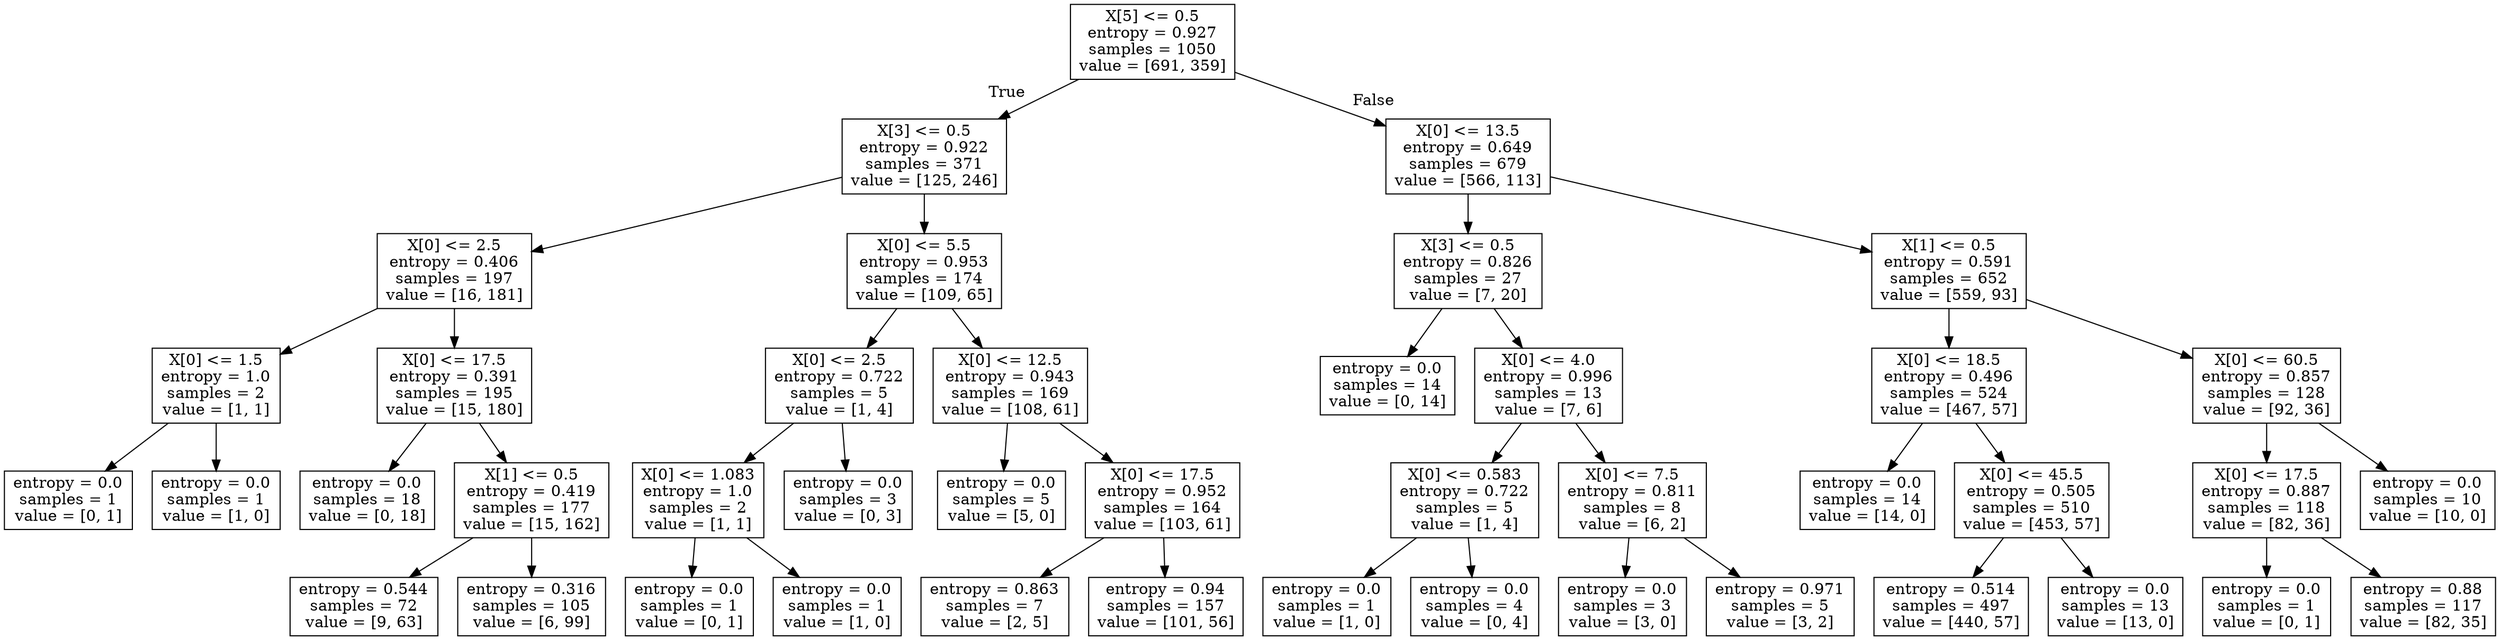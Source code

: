 digraph Tree {
node [shape=box] ;
0 [label="X[5] <= 0.5\nentropy = 0.927\nsamples = 1050\nvalue = [691, 359]"] ;
1 [label="X[3] <= 0.5\nentropy = 0.922\nsamples = 371\nvalue = [125, 246]"] ;
0 -> 1 [labeldistance=2.5, labelangle=45, headlabel="True"] ;
2 [label="X[0] <= 2.5\nentropy = 0.406\nsamples = 197\nvalue = [16, 181]"] ;
1 -> 2 ;
3 [label="X[0] <= 1.5\nentropy = 1.0\nsamples = 2\nvalue = [1, 1]"] ;
2 -> 3 ;
4 [label="entropy = 0.0\nsamples = 1\nvalue = [0, 1]"] ;
3 -> 4 ;
5 [label="entropy = 0.0\nsamples = 1\nvalue = [1, 0]"] ;
3 -> 5 ;
6 [label="X[0] <= 17.5\nentropy = 0.391\nsamples = 195\nvalue = [15, 180]"] ;
2 -> 6 ;
7 [label="entropy = 0.0\nsamples = 18\nvalue = [0, 18]"] ;
6 -> 7 ;
8 [label="X[1] <= 0.5\nentropy = 0.419\nsamples = 177\nvalue = [15, 162]"] ;
6 -> 8 ;
9 [label="entropy = 0.544\nsamples = 72\nvalue = [9, 63]"] ;
8 -> 9 ;
10 [label="entropy = 0.316\nsamples = 105\nvalue = [6, 99]"] ;
8 -> 10 ;
11 [label="X[0] <= 5.5\nentropy = 0.953\nsamples = 174\nvalue = [109, 65]"] ;
1 -> 11 ;
12 [label="X[0] <= 2.5\nentropy = 0.722\nsamples = 5\nvalue = [1, 4]"] ;
11 -> 12 ;
13 [label="X[0] <= 1.083\nentropy = 1.0\nsamples = 2\nvalue = [1, 1]"] ;
12 -> 13 ;
14 [label="entropy = 0.0\nsamples = 1\nvalue = [0, 1]"] ;
13 -> 14 ;
15 [label="entropy = 0.0\nsamples = 1\nvalue = [1, 0]"] ;
13 -> 15 ;
16 [label="entropy = 0.0\nsamples = 3\nvalue = [0, 3]"] ;
12 -> 16 ;
17 [label="X[0] <= 12.5\nentropy = 0.943\nsamples = 169\nvalue = [108, 61]"] ;
11 -> 17 ;
18 [label="entropy = 0.0\nsamples = 5\nvalue = [5, 0]"] ;
17 -> 18 ;
19 [label="X[0] <= 17.5\nentropy = 0.952\nsamples = 164\nvalue = [103, 61]"] ;
17 -> 19 ;
20 [label="entropy = 0.863\nsamples = 7\nvalue = [2, 5]"] ;
19 -> 20 ;
21 [label="entropy = 0.94\nsamples = 157\nvalue = [101, 56]"] ;
19 -> 21 ;
22 [label="X[0] <= 13.5\nentropy = 0.649\nsamples = 679\nvalue = [566, 113]"] ;
0 -> 22 [labeldistance=2.5, labelangle=-45, headlabel="False"] ;
23 [label="X[3] <= 0.5\nentropy = 0.826\nsamples = 27\nvalue = [7, 20]"] ;
22 -> 23 ;
24 [label="entropy = 0.0\nsamples = 14\nvalue = [0, 14]"] ;
23 -> 24 ;
25 [label="X[0] <= 4.0\nentropy = 0.996\nsamples = 13\nvalue = [7, 6]"] ;
23 -> 25 ;
26 [label="X[0] <= 0.583\nentropy = 0.722\nsamples = 5\nvalue = [1, 4]"] ;
25 -> 26 ;
27 [label="entropy = 0.0\nsamples = 1\nvalue = [1, 0]"] ;
26 -> 27 ;
28 [label="entropy = 0.0\nsamples = 4\nvalue = [0, 4]"] ;
26 -> 28 ;
29 [label="X[0] <= 7.5\nentropy = 0.811\nsamples = 8\nvalue = [6, 2]"] ;
25 -> 29 ;
30 [label="entropy = 0.0\nsamples = 3\nvalue = [3, 0]"] ;
29 -> 30 ;
31 [label="entropy = 0.971\nsamples = 5\nvalue = [3, 2]"] ;
29 -> 31 ;
32 [label="X[1] <= 0.5\nentropy = 0.591\nsamples = 652\nvalue = [559, 93]"] ;
22 -> 32 ;
33 [label="X[0] <= 18.5\nentropy = 0.496\nsamples = 524\nvalue = [467, 57]"] ;
32 -> 33 ;
34 [label="entropy = 0.0\nsamples = 14\nvalue = [14, 0]"] ;
33 -> 34 ;
35 [label="X[0] <= 45.5\nentropy = 0.505\nsamples = 510\nvalue = [453, 57]"] ;
33 -> 35 ;
36 [label="entropy = 0.514\nsamples = 497\nvalue = [440, 57]"] ;
35 -> 36 ;
37 [label="entropy = 0.0\nsamples = 13\nvalue = [13, 0]"] ;
35 -> 37 ;
38 [label="X[0] <= 60.5\nentropy = 0.857\nsamples = 128\nvalue = [92, 36]"] ;
32 -> 38 ;
39 [label="X[0] <= 17.5\nentropy = 0.887\nsamples = 118\nvalue = [82, 36]"] ;
38 -> 39 ;
40 [label="entropy = 0.0\nsamples = 1\nvalue = [0, 1]"] ;
39 -> 40 ;
41 [label="entropy = 0.88\nsamples = 117\nvalue = [82, 35]"] ;
39 -> 41 ;
42 [label="entropy = 0.0\nsamples = 10\nvalue = [10, 0]"] ;
38 -> 42 ;
}